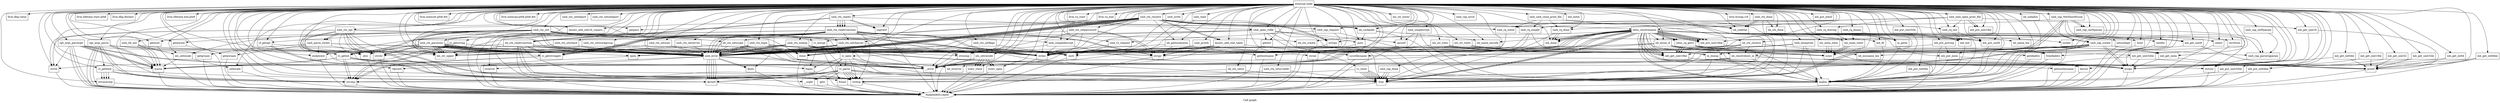 digraph "Call graph" {
	label="Call graph";

	Node0x8051cfdd0 [shape=record,label="{external node}"];
	Node0x8051cfdd0 -> Node0x8051cfe60;
	Node0x8051cfdd0 -> Node0x8051d0160;
	Node0x8051cfdd0 -> Node0x8051cfec0;
	Node0x8051cfdd0 -> Node0x8051cff20;
	Node0x8051cfdd0 -> Node0x8051cff80;
	Node0x8051cfdd0 -> Node0x8051cffe0;
	Node0x8051cfdd0 -> Node0x8051d0040;
	Node0x8051cfdd0 -> Node0x8051d00a0;
	Node0x8051cfdd0 -> Node0x8051d0340;
	Node0x8051cfdd0 -> Node0x8051d03a0;
	Node0x8051cfdd0 -> Node0x8051d01c0;
	Node0x8051cfdd0 -> Node0x8051d0220;
	Node0x8051cfdd0 -> Node0x8051d0280;
	Node0x8051cfdd0 -> Node0x8051d02e0;
	Node0x8051cfdd0 -> Node0x8051d0400;
	Node0x8051cfdd0 -> Node0x8051d0460;
	Node0x8051cfdd0 -> Node0x8051d04c0;
	Node0x8051cfdd0 -> Node0x8051d0520;
	Node0x8051cfdd0 -> Node0x8051d0580;
	Node0x8051cfdd0 -> Node0x8051d05e0;
	Node0x8051cfdd0 -> Node0x8051d0640;
	Node0x8051cfdd0 -> Node0x8051d06a0;
	Node0x8051cfdd0 -> Node0x8051d0700;
	Node0x8051cfdd0 -> Node0x8051d0760;
	Node0x8051cfdd0 -> Node0x8051d07c0;
	Node0x8051cfdd0 -> Node0x8051d0820;
	Node0x8051cfdd0 -> Node0x8051d0880;
	Node0x8051cfdd0 -> Node0x8051d08e0;
	Node0x8051cfdd0 -> Node0x8051d0940;
	Node0x8051cfdd0 -> Node0x8051d0e20;
	Node0x8051cfdd0 -> Node0x8051d0a60;
	Node0x8051cfdd0 -> Node0x8051d0ac0;
	Node0x8051cfdd0 -> Node0x8051d0be0;
	Node0x8051cfdd0 -> Node0x8051d0c40;
	Node0x8051cfdd0 -> Node0x8051d0ca0;
	Node0x8051cfdd0 -> Node0x8051d0d60;
	Node0x8051cfdd0 -> Node0x8051d0e80;
	Node0x8051cfdd0 -> Node0x8051d0fa0;
	Node0x8051cfdd0 -> Node0x8051d0ee0;
	Node0x8051cfdd0 -> Node0x804f6f000;
	Node0x8051cfdd0 -> Node0x804f6f060;
	Node0x8051cfdd0 -> Node0x804f6f180;
	Node0x8051cfdd0 -> Node0x804f6f1e0;
	Node0x8051cfdd0 -> Node0x804f6f240;
	Node0x8051cfdd0 -> Node0x804f6f2a0;
	Node0x8051cfdd0 -> Node0x804f6f300;
	Node0x8051cfdd0 -> Node0x804f6f360;
	Node0x8051cfdd0 -> Node0x804f6f420;
	Node0x8051cfdd0 -> Node0x804f6f480;
	Node0x8051cfdd0 -> Node0x804f6f540;
	Node0x8051cfdd0 -> Node0x804f6f5a0;
	Node0x8051cfdd0 -> Node0x804f6f600;
	Node0x8051cfdd0 -> Node0x804f6f720;
	Node0x8051cfdd0 -> Node0x804f6f840;
	Node0x8051cfdd0 -> Node0x804f6f960;
	Node0x8051cfdd0 -> Node0x804f6f9c0;
	Node0x8051cfdd0 -> Node0x804f6fa20;
	Node0x8051cfdd0 -> Node0x804f6fa80;
	Node0x8051cfdd0 -> Node0x804f6fae0;
	Node0x8051cfdd0 -> Node0x804f6fb40;
	Node0x8051cfdd0 -> Node0x804f6fba0;
	Node0x8051cfdd0 -> Node0x804f6fc00;
	Node0x8051cfdd0 -> Node0x804f6fc60;
	Node0x8051cfdd0 -> Node0x804f6fde0;
	Node0x8051cfdd0 -> Node0x8051d0d00;
	Node0x8051cfdd0 -> Node0x804f6fe40;
	Node0x8051cfdd0 -> Node0x804f6fea0;
	Node0x8051cfdd0 -> Node0x8051d0b20;
	Node0x8051cfdd0 -> Node0x804f70080;
	Node0x8051cfdd0 -> Node0x804f6ff00;
	Node0x8051cfdd0 -> Node0x804f700e0;
	Node0x8051cfdd0 -> Node0x804f6ff60;
	Node0x8051cfdd0 -> Node0x804f6ffc0;
	Node0x8051cfdd0 -> Node0x804f70140;
	Node0x8051cfdd0 -> Node0x804f701a0;
	Node0x8051cfdd0 -> Node0x804f6fcc0;
	Node0x8051cfdd0 -> Node0x804f70200;
	Node0x8051cfdd0 -> Node0x804f70260;
	Node0x8051cfdd0 -> Node0x804f702c0;
	Node0x8051cfdd0 -> Node0x804f70320;
	Node0x8051cfdd0 -> Node0x804f70380;
	Node0x8051cfdd0 -> Node0x804f6f3c0;
	Node0x8051cfdd0 -> Node0x804f703e0;
	Node0x8051cfdd0 -> Node0x8051d0dc0;
	Node0x8051cfdd0 -> Node0x804f70440;
	Node0x8051cfdd0 -> Node0x8051d0f40;
	Node0x8051cfdd0 -> Node0x804f704a0;
	Node0x8051cfdd0 -> Node0x804f70500;
	Node0x8051cfdd0 -> Node0x804f70560;
	Node0x8051cfdd0 -> Node0x804f705c0;
	Node0x8051cfdd0 -> Node0x804f70620;
	Node0x8051cfdd0 -> Node0x804f70680;
	Node0x8051cfdd0 -> Node0x804f706e0;
	Node0x8051cfdd0 -> Node0x8051d0b80;
	Node0x8051cfdd0 -> Node0x804f70740;
	Node0x8051cfdd0 -> Node0x804f707a0;
	Node0x8051cfdd0 -> Node0x804f70860;
	Node0x8051cfdd0 -> Node0x804f708c0;
	Node0x8051cfdd0 -> Node0x804f70920;
	Node0x8051cfdd0 -> Node0x804f70980;
	Node0x8051cfdd0 -> Node0x804f70a40;
	Node0x8051cfdd0 -> Node0x804f70aa0;
	Node0x8051cfdd0 -> Node0x804f70b00;
	Node0x8051cfdd0 -> Node0x804f70b60;
	Node0x8051cfdd0 -> Node0x804f70bc0;
	Node0x8051cfdd0 -> Node0x804f70c20;
	Node0x8051cfdd0 -> Node0x804f70c80;
	Node0x8051cfdd0 -> Node0x804f70ce0;
	Node0x8051cfdd0 -> Node0x804f70d40;
	Node0x8051cfdd0 -> Node0x804f70da0;
	Node0x8051cfdd0 -> Node0x804f70e00;
	Node0x8051cfdd0 -> Node0x804f70e60;
	Node0x8051cfdd0 -> Node0x804f70ec0;
	Node0x8051cfdd0 -> Node0x804f70f20;
	Node0x8051cfdd0 -> Node0x804f70f80;
	Node0x8051cfdd0 -> Node0x804f70fe0;
	Node0x8051cfdd0 -> Node0x804f71040;
	Node0x8051cfdd0 -> Node0x804f710a0;
	Node0x8051cfdd0 -> Node0x804f71100;
	Node0x8051cfdd0 -> Node0x804f71160;
	Node0x8051cfdd0 -> Node0x804f711c0;
	Node0x8051cfdd0 -> Node0x804f71220;
	Node0x8051cfdd0 -> Node0x804f71280;
	Node0x8051cfdd0 -> Node0x804f712e0;
	Node0x8051cfdd0 -> Node0x804f71340;
	Node0x8051cfdd0 -> Node0x804f713a0;
	Node0x8051cfdd0 -> Node0x804f71400;
	Node0x8051cfdd0 -> Node0x804f71460;
	Node0x8051cfdd0 -> Node0x804f714c0;
	Node0x8051cfdd0 -> Node0x804f71520;
	Node0x8051cfdd0 -> Node0x804f71580;
	Node0x8051cfdd0 -> Node0x804f715e0;
	Node0x8051cfdd0 -> Node0x804f71640;
	Node0x8051cfdd0 -> Node0x804f716a0;
	Node0x8051cfdd0 -> Node0x804f71700;
	Node0x8051cfdd0 -> Node0x804f71760;
	Node0x8051cfdd0 -> Node0x804f717c0;
	Node0x8051cfdd0 -> Node0x804f709e0;
	Node0x8051cfdd0 -> Node0x804f71820;
	Node0x8051cfdd0 -> Node0x804f71880;
	Node0x8051cfdd0 -> Node0x804f718e0;
	Node0x8051cfdd0 -> Node0x804f71940;
	Node0x8051cfdd0 -> Node0x804f6f6c0;
	Node0x8051cfdd0 -> Node0x8051d09a0;
	Node0x8051cfdd0 -> Node0x804f6f120;
	Node0x8051cfdd0 -> Node0x804f719a0;
	Node0x8051cfdd0 -> Node0x8051d0a00;
	Node0x8051cfdd0 -> Node0x804f6f660;
	Node0x8051cfdd0 -> Node0x804f6fd80;
	Node0x8051cfdd0 -> Node0x804f70020;
	Node0x8051cfdd0 -> Node0x804f71a00;
	Node0x8051cfdd0 -> Node0x804f6f0c0;
	Node0x8051cfdd0 -> Node0x804f6f8a0;
	Node0x8051cfdd0 -> Node0x804f71a60;
	Node0x8051cfdd0 -> Node0x804f71ac0;
	Node0x8051cfdd0 -> Node0x804f71b20;
	Node0x8051cfdd0 -> Node0x804f6f900;
	Node0x8051cfdd0 -> Node0x804f71b80;
	Node0x8051cfdd0 -> Node0x804f6f780;
	Node0x8051cfdd0 -> Node0x804f71be0;
	Node0x8051cfdd0 -> Node0x804f71c40;
	Node0x8051cfdd0 -> Node0x804f71ca0;
	Node0x8051cfdd0 -> Node0x804f71d00;
	Node0x8051cfdd0 -> Node0x804f71d60;
	Node0x8051cfdd0 -> Node0x804f6f7e0;
	Node0x8051cfdd0 -> Node0x804f71dc0;
	Node0x8051cfdd0 -> Node0x804f71e20;
	Node0x8051cfdd0 -> Node0x804f71e80;
	Node0x8051cfdd0 -> Node0x804f71ee0;
	Node0x8051cfdd0 -> Node0x804f71f40;
	Node0x8051cfdd0 -> Node0x804f71fa0;
	Node0x8051cfe60 [shape=record,label="{rc_open}"];
	Node0x8051cfe60 -> Node0x8051cfec0;
	Node0x8051cfe60 -> Node0x8051cff20;
	Node0x8051cfe60 -> Node0x8051cff80;
	Node0x8051cfe60 -> Node0x8051cffe0;
	Node0x8051cfe60 -> Node0x8051d0040;
	Node0x8051cfe60 -> Node0x8051d00a0;
	Node0x8051cfe60 -> Node0x8051d0100;
	Node0x8051d0160 [shape=record,label="{llvm.dbg.value}"];
	Node0x8051cfec0 [shape=record,label="{strcmp}"];
	Node0x8051cfec0 -> Node0x8051cfe00;
	Node0x8051cff20 [shape=record,label="{fopen}"];
	Node0x8051cff20 -> Node0x8051cfe00;
	Node0x8051cff80 [shape=record,label="{__error}"];
	Node0x8051cff80 -> Node0x8051cfe00;
	Node0x8051cffe0 [shape=record,label="{malloc}"];
	Node0x8051cffe0 -> Node0x8051cfe00;
	Node0x8051d0040 [shape=record,label="{fclose}"];
	Node0x8051d0040 -> Node0x8051cfe00;
	Node0x8051d00a0 [shape=record,label="{strdup}"];
	Node0x8051d00a0 -> Node0x8051cfe00;
	Node0x8051d0100 [shape=record,label="{rc_parse}"];
	Node0x8051d0100 -> Node0x8051d01c0;
	Node0x8051d0100 -> Node0x8051d0220;
	Node0x8051d0100 -> Node0x8051cfec0;
	Node0x8051d0100 -> Node0x8051cffe0;
	Node0x8051d0100 -> Node0x8051d00a0;
	Node0x8051d0100 -> Node0x8051d0280;
	Node0x8051d0100 -> Node0x8051cfec0;
	Node0x8051d0100 -> Node0x8051d02e0;
	Node0x8051d0100 -> Node0x8051cffe0;
	Node0x8051d0100 -> Node0x8051d00a0;
	Node0x8051d0100 -> Node0x8051d00a0;
	Node0x8051d0100 -> Node0x8051d0280;
	Node0x8051d0100 -> Node0x8051d00a0;
	Node0x8051d0100 -> Node0x8051d00a0;
	Node0x8051d0340 [shape=record,label="{llvm.lifetime.start.p0i8}"];
	Node0x8051d03a0 [shape=record,label="{llvm.dbg.declare}"];
	Node0x8051d01c0 [shape=record,label="{__srget}"];
	Node0x8051d01c0 -> Node0x8051cfe00;
	Node0x8051d0220 [shape=record,label="{getc}"];
	Node0x8051d0220 -> Node0x8051cfe00;
	Node0x8051d0280 [shape=record,label="{fprintf}"];
	Node0x8051d0280 -> Node0x8051cfe00;
	Node0x8051d02e0 [shape=record,label="{free}"];
	Node0x8051d02e0 -> Node0x8051cfe00;
	Node0x8051d0400 [shape=record,label="{llvm.lifetime.end.p0i8}"];
	Node0x8051d0460 [shape=record,label="{rc_merge}"];
	Node0x8051d0460 -> Node0x8051cfe60;
	Node0x8051d0460 -> Node0x8051cff20;
	Node0x8051d0460 -> Node0x8051cff80;
	Node0x8051d0460 -> Node0x8051d0100;
	Node0x8051d0460 -> Node0x8051d0040;
	Node0x8051d04c0 [shape=record,label="{rc_close}"];
	Node0x8051d04c0 -> Node0x8051d0040;
	Node0x8051d04c0 -> Node0x8051d02e0;
	Node0x8051d04c0 -> Node0x8051d02e0;
	Node0x8051d04c0 -> Node0x8051d02e0;
	Node0x8051d04c0 -> Node0x8051d02e0;
	Node0x8051d04c0 -> Node0x8051d02e0;
	Node0x8051d04c0 -> Node0x8051d02e0;
	Node0x8051d04c0 -> Node0x8051d02e0;
	Node0x8051d0520 [shape=record,label="{rc_getstringptr}"];
	Node0x8051d0520 -> Node0x8051cfec0;
	Node0x8051d0520 -> Node0x8051cfec0;
	Node0x8051d0580 [shape=record,label="{rc_getstring}"];
	Node0x8051d0580 -> Node0x8051cfec0;
	Node0x8051d0580 -> Node0x8051cfec0;
	Node0x8051d0580 -> Node0x8051d05e0;
	Node0x8051d0580 -> Node0x8051d0640;
	Node0x8051d0580 -> Node0x8051d06a0;
	Node0x8051d05e0 [shape=record,label="{strlen}"];
	Node0x8051d05e0 -> Node0x8051cfe00;
	Node0x8051d0640 [shape=record,label="{warnx}"];
	Node0x8051d0640 -> Node0x8051cfe00;
	Node0x8051d06a0 [shape=record,label="{strcpy}"];
	Node0x8051d06a0 -> Node0x8051cfe00;
	Node0x8051d0700 [shape=record,label="{rc_getint}"];
	Node0x8051d0700 -> Node0x8051cfec0;
	Node0x8051d0700 -> Node0x8051cfec0;
	Node0x8051d0700 -> Node0x8051cff80;
	Node0x8051d0700 -> Node0x8051d0760;
	Node0x8051d0700 -> Node0x8051cff80;
	Node0x8051d0700 -> Node0x8051d0640;
	Node0x8051d0700 -> Node0x8051cff80;
	Node0x8051d0760 [shape=record,label="{strtol}"];
	Node0x8051d0760 -> Node0x8051cfe00;
	Node0x8051d07c0 [shape=record,label="{rc_getbool}"];
	Node0x8051d07c0 -> Node0x8051cfec0;
	Node0x8051d07c0 -> Node0x8051cfec0;
	Node0x8051d07c0 -> Node0x8051d0820;
	Node0x8051d07c0 -> Node0x8051d0820;
	Node0x8051d07c0 -> Node0x8051d0820;
	Node0x8051d07c0 -> Node0x8051d0820;
	Node0x8051d07c0 -> Node0x8051d0280;
	Node0x8051d0820 [shape=record,label="{strcasecmp}"];
	Node0x8051d0820 -> Node0x8051cfe00;
	Node0x8051d0880 [shape=record,label="{opt_args_parse}"];
	Node0x8051d0880 -> Node0x8051cfec0;
	Node0x8051d0880 -> Node0x8051cfec0;
	Node0x8051d0880 -> Node0x8051d05e0;
	Node0x8051d0880 -> Node0x8051d0640;
	Node0x8051d0880 -> Node0x8051cfe00;
	Node0x8051d0880 -> Node0x8051d07c0;
	Node0x8051d0880 -> Node0x8051cfe00;
	Node0x8051d0880 -> Node0x8051d0700;
	Node0x8051d0880 -> Node0x8051d0640;
	Node0x8051d0880 -> Node0x8051cfe00;
	Node0x804f6f240 [shape=record,label="{smb_ctx_setserver}"];
	Node0x804f6f240 -> Node0x8051d05e0;
	Node0x804f6f240 -> Node0x8051d0b20;
	Node0x804f6f240 -> Node0x8051d0b80;
	Node0x8051d08e0 [shape=record,label="{opt_args_parseopt}"];
	Node0x8051d08e0 -> Node0x8051d05e0;
	Node0x8051d08e0 -> Node0x8051d0640;
	Node0x8051d08e0 -> Node0x8051cfe00;
	Node0x8051d08e0 -> Node0x8051cfe00;
	Node0x8051d08e0 -> Node0x8051cff80;
	Node0x8051d08e0 -> Node0x8051d0760;
	Node0x8051d08e0 -> Node0x8051cff80;
	Node0x8051d08e0 -> Node0x8051d0640;
	Node0x8051d08e0 -> Node0x8051d0640;
	Node0x8051d08e0 -> Node0x8051cfe00;
	Node0x8051d0940 [shape=record,label="{smb_ctx_init}"];
	Node0x8051d0940 -> Node0x8051d09a0;
	Node0x8051d0940 -> Node0x8051d0a00;
	Node0x8051d0940 -> Node0x8051d0a60;
	Node0x8051d0940 -> Node0x8051d0ac0;
	Node0x8051d0940 -> Node0x8051d05e0;
	Node0x8051d0940 -> Node0x8051d0b20;
	Node0x8051d0940 -> Node0x8051d0b80;
	Node0x8051d0940 -> Node0x8051d0be0;
	Node0x8051d0940 -> Node0x8051d0b80;
	Node0x8051d0940 -> Node0x8051d0c40;
	Node0x8051d0940 -> Node0x8051d0ca0;
	Node0x8051d0940 -> Node0x8051d0d00;
	Node0x8051d0940 -> Node0x8051d0d60;
	Node0x8051d0940 -> Node0x8051d0dc0;
	Node0x8051d0940 -> Node0x8051d05e0;
	Node0x8051d0940 -> Node0x8051d0b20;
	Node0x8051d0940 -> Node0x8051d0b80;
	Node0x8051d0e20 [shape=record,label="{llvm.memset.p0i8.i64}"];
	Node0x8051d0a60 [shape=record,label="{geteuid}"];
	Node0x8051d0a60 -> Node0x8051cfe00;
	Node0x8051d0ac0 [shape=record,label="{getpwuid}"];
	Node0x8051d0ac0 -> Node0x8051cfe00;
	Node0x8051d0be0 [shape=record,label="{endpwent}"];
	Node0x8051d0be0 -> Node0x8051cfe00;
	Node0x8051d0c40 [shape=record,label="{strncmp}"];
	Node0x8051d0c40 -> Node0x8051cfe00;
	Node0x8051d0ca0 [shape=record,label="{smb_ctx_parseunc}"];
	Node0x8051d0ca0 -> Node0x8051d0b20;
	Node0x8051d0ca0 -> Node0x8051d0b20;
	Node0x8051d0ca0 -> Node0x8051d05e0;
	Node0x8051d0ca0 -> Node0x8051d0b20;
	Node0x8051d0ca0 -> Node0x8051d0b80;
	Node0x8051d0ca0 -> Node0x8051d0b20;
	Node0x8051d0ca0 -> Node0x8051d0e80;
	Node0x8051d0ca0 -> Node0x8051d0e80;
	Node0x8051d0ca0 -> Node0x8051d0ee0;
	Node0x8051d0ca0 -> Node0x8051d0b20;
	Node0x8051d0ca0 -> Node0x8051d0ee0;
	Node0x8051d0ca0 -> Node0x8051d0b20;
	Node0x8051d0ca0 -> Node0x8051d05e0;
	Node0x8051d0ca0 -> Node0x8051d0b20;
	Node0x8051d0ca0 -> Node0x8051d0b80;
	Node0x8051d0ca0 -> Node0x8051d0b20;
	Node0x8051d0ca0 -> Node0x8051d0b20;
	Node0x8051d0ca0 -> Node0x8051d05e0;
	Node0x8051d0ca0 -> Node0x8051d0b20;
	Node0x8051d0ca0 -> Node0x8051d0b80;
	Node0x8051d0d60 [shape=record,label="{smb_ctx_setcharset}"];
	Node0x8051d0d60 -> Node0x8051d0e80;
	Node0x8051d0d60 -> Node0x8051d0b20;
	Node0x8051d0d60 -> Node0x8051d05e0;
	Node0x8051d0d60 -> Node0x8051d0b20;
	Node0x8051d0d60 -> Node0x8051d06a0;
	Node0x8051d0d60 -> Node0x8051d0f40;
	Node0x8051d0d60 -> Node0x8051d0b20;
	Node0x8051d0e80 [shape=record,label="{strchr}"];
	Node0x8051d0e80 -> Node0x8051cfe00;
	Node0x8051d0fa0 [shape=record,label="{llvm.memcpy.p0i8.p0i8.i64}"];
	Node0x8051d0ee0 [shape=record,label="{atoi}"];
	Node0x8051d0ee0 -> Node0x8051cfe00;
	Node0x804f6f000 [shape=record,label="{smb_ctx_setuser}"];
	Node0x804f6f000 -> Node0x8051d05e0;
	Node0x804f6f000 -> Node0x8051d0b20;
	Node0x804f6f000 -> Node0x8051d0b80;
	Node0x804f6f060 [shape=record,label="{smb_ctx_done}"];
	Node0x804f6f060 -> Node0x804f6f0c0;
	Node0x804f6f060 -> Node0x804f6f0c0;
	Node0x804f6f060 -> Node0x8051d02e0;
	Node0x804f6f060 -> Node0x804f6f120;
	Node0x804f6f180 [shape=record,label="{smb_ctx_setnbport}"];
	Node0x804f6f1e0 [shape=record,label="{smb_ctx_setsmbport}"];
	Node0x804f6f2a0 [shape=record,label="{smb_ctx_setshare}"];
	Node0x804f6f2a0 -> Node0x8051d05e0;
	Node0x804f6f2a0 -> Node0x8051d0b20;
	Node0x804f6f2a0 -> Node0x8051d0b80;
	Node0x804f6f300 [shape=record,label="{smb_ctx_setworkgroup}"];
	Node0x804f6f300 -> Node0x8051d05e0;
	Node0x804f6f300 -> Node0x8051d0b20;
	Node0x804f6f300 -> Node0x8051d0b80;
	Node0x804f6f360 [shape=record,label="{smb_ctx_setpassword}"];
	Node0x804f6f360 -> Node0x8051d05e0;
	Node0x804f6f360 -> Node0x8051d0b20;
	Node0x804f6f360 -> Node0x8051d0c40;
	Node0x804f6f360 -> Node0x804f6f3c0;
	Node0x804f6f360 -> Node0x8051d06a0;
	Node0x804f6f360 -> Node0x8051d06a0;
	Node0x804f6f420 [shape=record,label="{smb_ctx_setsrvaddr}"];
	Node0x804f6f420 -> Node0x8051d02e0;
	Node0x804f6f420 -> Node0x8051d00a0;
	Node0x804f6f480 [shape=record,label="{smb_ctx_opt}"];
	Node0x804f6f480 -> Node0x8051d02e0;
	Node0x804f6f480 -> Node0x8051d00a0;
	Node0x804f6f480 -> Node0x8051d0760;
	Node0x804f6f480 -> Node0x8051d0760;
	Node0x804f6f480 -> Node0x8051d00a0;
	Node0x804f6f480 -> Node0x8051d0e80;
	Node0x804f6f480 -> Node0x804f6f4e0;
	Node0x804f6f480 -> Node0x804f6f4e0;
	Node0x804f6f480 -> Node0x8051d02e0;
	Node0x804f6f480 -> Node0x8051d0ee0;
	Node0x804f6f480 -> Node0x8051d0ee0;
	Node0x804f6f480 -> Node0x8051d05e0;
	Node0x804f6f480 -> Node0x8051d0b20;
	Node0x804f6f480 -> Node0x8051d0b80;
	Node0x804f6f4e0 [shape=record,label="{smb_parse_owner}"];
	Node0x804f6f4e0 -> Node0x8051d0e80;
	Node0x804f6f4e0 -> Node0x804f6f540;
	Node0x804f6f4e0 -> Node0x8051d0b20;
	Node0x804f6f4e0 -> Node0x804f6f5a0;
	Node0x804f6f4e0 -> Node0x8051d0b20;
	Node0x804f6f4e0 -> Node0x8051d0be0;
	Node0x804f6f540 [shape=record,label="{getgrnam}"];
	Node0x804f6f540 -> Node0x8051cfe00;
	Node0x804f6f5a0 [shape=record,label="{getpwnam}"];
	Node0x804f6f5a0 -> Node0x8051cfe00;
	Node0x804f6f600 [shape=record,label="{smb_ctx_resolve}"];
	Node0x804f6f600 -> Node0x8051d0b20;
	Node0x804f6f600 -> Node0x8051d0b20;
	Node0x804f6f600 -> Node0x804f6f660;
	Node0x804f6f600 -> Node0x804f6f6c0;
	Node0x804f6f600 -> Node0x8051d0b20;
	Node0x804f6f600 -> Node0x804f6f6c0;
	Node0x804f6f600 -> Node0x8051d0b20;
	Node0x804f6f600 -> Node0x804f6f720;
	Node0x804f6f600 -> Node0x804f6f780;
	Node0x804f6f600 -> Node0x804f6f7e0;
	Node0x804f6f600 -> Node0x8051d0b20;
	Node0x804f6f600 -> Node0x8051d05e0;
	Node0x804f6f600 -> Node0x804f6f840;
	Node0x804f6f600 -> Node0x804f6f8a0;
	Node0x804f6f600 -> Node0x804f6f0c0;
	Node0x804f6f600 -> Node0x8051d0b20;
	Node0x804f6f600 -> Node0x804f6f900;
	Node0x804f6f600 -> Node0x8051d0b20;
	Node0x804f6f600 -> Node0x8051d0b80;
	Node0x804f6f600 -> Node0x804f6f840;
	Node0x804f6f600 -> Node0x804f6f8a0;
	Node0x804f6f600 -> Node0x804f6f0c0;
	Node0x804f6f600 -> Node0x8051d0b20;
	Node0x804f6f600 -> Node0x804f6f960;
	Node0x804f6f600 -> Node0x804f6f360;
	Node0x804f6f720 [shape=record,label="{kiconv_add_xlat16_cspairs}"];
	Node0x804f6f720 -> Node0x8051cfe00;
	Node0x804f6f840 [shape=record,label="{strlcpy}"];
	Node0x804f6f840 -> Node0x8051cfe00;
	Node0x804f6f960 [shape=record,label="{getpass}"];
	Node0x804f6f960 -> Node0x8051cfe00;
	Node0x804f6f9c0 [shape=record,label="{smb_ctx_lookup}"];
	Node0x804f6f9c0 -> Node0x8051d0b20;
	Node0x804f6f9c0 -> Node0x804f6fa20;
	Node0x804f6f9c0 -> Node0x804f6fa80;
	Node0x804f6f9c0 -> Node0x8051d0b20;
	Node0x804f6f9c0 -> Node0x804f6fae0;
	Node0x804f6f9c0 -> Node0x804f6fae0;
	Node0x804f6f9c0 -> Node0x804f6fb40;
	Node0x804f6f9c0 -> Node0x8051cff80;
	Node0x804f6f9c0 -> Node0x8051d0b20;
	Node0x804f6fa20 [shape=record,label="{close}"];
	Node0x804f6fa20 -> Node0x8051cfe00;
	Node0x804f6fa80 [shape=record,label="{open}"];
	Node0x804f6fa80 -> Node0x8051cfe00;
	Node0x804f6fae0 [shape=record,label="{bcopy}"];
	Node0x804f6fae0 -> Node0x8051cfe00;
	Node0x804f6fb40 [shape=record,label="{ioctl}"];
	Node0x804f6fb40 -> Node0x8051cfe00;
	Node0x804f6fba0 [shape=record,label="{smb_ctx_login}"];
	Node0x804f6fba0 -> Node0x8051d0b20;
	Node0x804f6fba0 -> Node0x804f6fa20;
	Node0x804f6fba0 -> Node0x804f6fa80;
	Node0x804f6fba0 -> Node0x8051d0b20;
	Node0x804f6fba0 -> Node0x804f6fb40;
	Node0x804f6fba0 -> Node0x8051cff80;
	Node0x804f6fba0 -> Node0x8051d0b20;
	Node0x804f6fba0 -> Node0x804f6fb40;
	Node0x804f6fba0 -> Node0x8051cff80;
	Node0x804f6fba0 -> Node0x8051d0b20;
	Node0x804f6fc00 [shape=record,label="{smb_ctx_setflags}"];
	Node0x804f6fc00 -> Node0x804f6fb40;
	Node0x804f6fc00 -> Node0x8051cff80;
	Node0x804f6fc60 [shape=record,label="{smb_ctx_readrc}"];
	Node0x804f6fc60 -> Node0x804f6fcc0;
	Node0x804f6fc60 -> Node0x804f6fd20;
	Node0x804f6fc60 -> Node0x804f6fd80;
	Node0x804f6fc60 -> Node0x804f6fd20;
	Node0x804f6fc60 -> Node0x804f6fd80;
	Node0x804f6fc60 -> Node0x804f6fde0;
	Node0x804f6fc60 -> Node0x804f6fd20;
	Node0x804f6fc60 -> Node0x804f6fde0;
	Node0x804f6fc60 -> Node0x804f6fd20;
	Node0x804f6fd20 [shape=record,label="{smb_ctx_readrcsection}"];
	Node0x804f6fd20 -> Node0x8051d0520;
	Node0x804f6fd20 -> Node0x8051d0d60;
	Node0x804f6fd20 -> Node0x8051d0b20;
	Node0x804f6fd20 -> Node0x8051d0700;
	Node0x804f6fd20 -> Node0x8051d0700;
	Node0x804f6fd20 -> Node0x8051d0520;
	Node0x804f6fd20 -> Node0x8051d02e0;
	Node0x804f6fd20 -> Node0x8051d00a0;
	Node0x804f6fd20 -> Node0x8051d0b20;
	Node0x804f6fd20 -> Node0x8051d0520;
	Node0x804f6fd20 -> Node0x8051d05e0;
	Node0x804f6fd20 -> Node0x8051d0b20;
	Node0x804f6fd20 -> Node0x8051d0c40;
	Node0x804f6fd20 -> Node0x804f6f3c0;
	Node0x804f6fd20 -> Node0x8051d06a0;
	Node0x804f6fd20 -> Node0x8051d06a0;
	Node0x804f6fd20 -> Node0x8051d0520;
	Node0x804f6fd20 -> Node0x8051d05e0;
	Node0x804f6fd20 -> Node0x8051d0b20;
	Node0x804f6fd20 -> Node0x8051d0b80;
	Node0x804f6fde0 [shape=record,label="{snprintf}"];
	Node0x804f6fde0 -> Node0x8051cfe00;
	Node0x8051d0d00 [shape=record,label="{cf_getopt}"];
	Node0x8051d0d00 -> Node0x8051d0e80;
	Node0x8051d0d00 -> Node0x8051d0280;
	Node0x8051d0d00 -> Node0x8051d0280;
	Node0x804f6fe40 [shape=record,label="{smb_lib_init}"];
	Node0x804f6fe40 -> Node0x804f6fea0;
	Node0x804f6fe40 -> Node0x8051d0640;
	Node0x804f6fe40 -> Node0x8051d0640;
	Node0x804f6fe40 -> Node0x8051d0dc0;
	Node0x804f6fe40 -> Node0x8051d0640;
	Node0x804f6fea0 [shape=record,label="{sysctlbyname}"];
	Node0x804f6fea0 -> Node0x8051cfe00;
	Node0x8051d0b20 [shape=record,label="{smb_error}"];
	Node0x8051d0b20 -> Node0x8051d0280;
	Node0x8051d0b20 -> Node0x804f6ff00;
	Node0x8051d0b20 -> Node0x8051cff80;
	Node0x8051d0b20 -> Node0x804f6ff60;
	Node0x8051d0b20 -> Node0x8051d0280;
	Node0x8051d0b20 -> Node0x804f6ffc0;
	Node0x8051d0b20 -> Node0x8051d0280;
	Node0x8051d0b20 -> Node0x804f70020;
	Node0x8051d0b20 -> Node0x8051d0280;
	Node0x8051d0b20 -> Node0x8051d0280;
	Node0x8051d0b20 -> Node0x804f6ffc0;
	Node0x804f70080 [shape=record,label="{llvm.va_start}"];
	Node0x804f6ff00 [shape=record,label="{vfprintf}"];
	Node0x804f6ff00 -> Node0x8051cfe00;
	Node0x804f700e0 [shape=record,label="{llvm.va_end}"];
	Node0x804f6ff60 [shape=record,label="{strerror}"];
	Node0x804f6ff60 -> Node0x8051cfe00;
	Node0x804f6ffc0 [shape=record,label="{fputc}"];
	Node0x804f6ffc0 -> Node0x8051cfe00;
	Node0x804f70140 [shape=record,label="{smb_printb}"];
	Node0x804f70140 -> Node0x804f701a0;
	Node0x804f70140 -> Node0x8051d05e0;
	Node0x804f70140 -> Node0x8051d05e0;
	Node0x804f701a0 [shape=record,label="{strcat}"];
	Node0x804f701a0 -> Node0x8051cfe00;
	Node0x804f6fcc0 [shape=record,label="{smb_open_rcfile}"];
	Node0x804f6fcc0 -> Node0x804f70200;
	Node0x804f6fcc0 -> Node0x8051d05e0;
	Node0x804f6fcc0 -> Node0x8051cffe0;
	Node0x804f6fcc0 -> Node0x804f70260;
	Node0x804f6fcc0 -> Node0x8051cfe60;
	Node0x804f6fcc0 -> Node0x8051d02e0;
	Node0x804f6fcc0 -> Node0x8051d0460;
	Node0x804f6fcc0 -> Node0x804f702c0;
	Node0x804f70200 [shape=record,label="{getenv}"];
	Node0x804f70200 -> Node0x8051cfe00;
	Node0x804f70260 [shape=record,label="{sprintf}"];
	Node0x804f70260 -> Node0x8051cfe00;
	Node0x804f702c0 [shape=record,label="{puts}"];
	Node0x804f702c0 -> Node0x8051cfe00;
	Node0x804f70320 [shape=record,label="{smb_dumptree}"];
	Node0x804f70320 -> Node0x804f6fea0;
	Node0x804f70320 -> Node0x8051cffe0;
	Node0x804f70320 -> Node0x804f6fea0;
	Node0x804f70320 -> Node0x8051d02e0;
	Node0x804f70380 [shape=record,label="{smb_simplecrypt}"];
	Node0x804f70380 -> Node0x8051d05e0;
	Node0x804f70380 -> Node0x8051cffe0;
	Node0x804f70380 -> Node0x804f70260;
	Node0x804f6f3c0 [shape=record,label="{smb_simpledecrypt}"];
	Node0x804f6f3c0 -> Node0x8051d0c40;
	Node0x804f6f3c0 -> Node0x8051d05e0;
	Node0x804f6f3c0 -> Node0x804f703e0;
	Node0x804f703e0 [shape=record,label="{strtoul}"];
	Node0x804f703e0 -> Node0x8051cfe00;
	Node0x8051d0dc0 [shape=record,label="{nls_setlocale}"];
	Node0x8051d0dc0 -> Node0x804f70440;
	Node0x8051d0dc0 -> Node0x8051d0640;
	Node0x804f70440 [shape=record,label="{setlocale}"];
	Node0x804f70440 -> Node0x8051cfe00;
	Node0x8051d0f40 [shape=record,label="{nls_setrecode}"];
	Node0x8051d0f40 -> Node0x804f704a0;
	Node0x8051d0f40 -> Node0x804f704a0;
	Node0x8051d0f40 -> Node0x804f70500;
	Node0x8051d0f40 -> Node0x8051cff80;
	Node0x8051d0f40 -> Node0x804f70500;
	Node0x8051d0f40 -> Node0x804f704a0;
	Node0x8051d0f40 -> Node0x8051cff80;
	Node0x804f704a0 [shape=record,label="{iconv_close}"];
	Node0x804f704a0 -> Node0x8051cfe00;
	Node0x804f70500 [shape=record,label="{iconv_open}"];
	Node0x804f70500 -> Node0x8051cfe00;
	Node0x804f70560 [shape=record,label="{nls_str_toloc}"];
	Node0x804f70560 -> Node0x8051d06a0;
	Node0x804f70560 -> Node0x8051d05e0;
	Node0x804f70560 -> Node0x804f705c0;
	Node0x804f70560 -> Node0x804f705c0;
	Node0x804f70560 -> Node0x804f705c0;
	Node0x804f705c0 [shape=record,label="{iconv}"];
	Node0x804f705c0 -> Node0x8051cfe00;
	Node0x804f70620 [shape=record,label="{nls_str_toext}"];
	Node0x804f70620 -> Node0x8051d06a0;
	Node0x804f70620 -> Node0x8051d05e0;
	Node0x804f70620 -> Node0x804f705c0;
	Node0x804f70620 -> Node0x804f705c0;
	Node0x804f70620 -> Node0x804f705c0;
	Node0x804f70680 [shape=record,label="{nls_mem_toloc}"];
	Node0x804f70680 -> Node0x804f705c0;
	Node0x804f70680 -> Node0x804f705c0;
	Node0x804f70680 -> Node0x804f705c0;
	Node0x804f706e0 [shape=record,label="{nls_mem_toext}"];
	Node0x804f706e0 -> Node0x804f705c0;
	Node0x804f706e0 -> Node0x804f705c0;
	Node0x804f706e0 -> Node0x804f705c0;
	Node0x8051d0b80 [shape=record,label="{nls_str_upper}"];
	Node0x804f70740 [shape=record,label="{nls_str_lower}"];
	Node0x804f707a0 [shape=record,label="{smb_rap_create}"];
	Node0x804f707a0 -> Node0x8051cffe0;
	Node0x804f707a0 -> Node0x8051d00a0;
	Node0x804f707a0 -> Node0x8051d00a0;
	Node0x804f707a0 -> Node0x8051d05e0;
	Node0x804f707a0 -> Node0x8051d05e0;
	Node0x804f707a0 -> Node0x804f70800;
	Node0x804f707a0 -> Node0x8051cffe0;
	Node0x804f707a0 -> Node0x8051d05e0;
	Node0x804f707a0 -> Node0x804f6fae0;
	Node0x804f707a0 -> Node0x8051d05e0;
	Node0x804f707a0 -> Node0x804f6fae0;
	Node0x804f70800 [shape=record,label="{smb_rap_parserqparam}"];
	Node0x804f70800 -> Node0x804f703e0;
	Node0x804f70860 [shape=record,label="{smb_rap_done}"];
	Node0x804f70860 -> Node0x8051d02e0;
	Node0x804f70860 -> Node0x8051d02e0;
	Node0x804f70860 -> Node0x8051d02e0;
	Node0x804f708c0 [shape=record,label="{smb_rap_setNparam}"];
	Node0x804f708c0 -> Node0x804f70800;
	Node0x804f70920 [shape=record,label="{smb_rap_setPparam}"];
	Node0x804f70920 -> Node0x804f70800;
	Node0x804f70980 [shape=record,label="{smb_rap_request}"];
	Node0x804f70980 -> Node0x804f709e0;
	Node0x804f70980 -> Node0x804f703e0;
	Node0x804f70980 -> Node0x8051d0b20;
	Node0x804f70a40 [shape=record,label="{smb_rap_error}"];
	Node0x804f70aa0 [shape=record,label="{smb_rap_NetShareEnum}"];
	Node0x804f70aa0 -> Node0x804f707a0;
	Node0x804f70aa0 -> Node0x804f708c0;
	Node0x804f70aa0 -> Node0x804f70800;
	Node0x804f70aa0 -> Node0x804f708c0;
	Node0x804f70aa0 -> Node0x804f70980;
	Node0x804f70aa0 -> Node0x804f703e0;
	Node0x804f70aa0 -> Node0x8051d02e0;
	Node0x804f70aa0 -> Node0x8051d02e0;
	Node0x804f70aa0 -> Node0x8051d02e0;
	Node0x804f70b00 [shape=record,label="{m_lineup}"];
	Node0x804f70b00 -> Node0x8051cffe0;
	Node0x804f70b00 -> Node0x804f6fae0;
	Node0x804f70b00 -> Node0x8051d02e0;
	Node0x804f70b60 [shape=record,label="{mb_init}"];
	Node0x804f70b60 -> Node0x8051cffe0;
	Node0x804f70bc0 [shape=record,label="{mb_initm}"];
	Node0x804f70c20 [shape=record,label="{mb_done}"];
	Node0x804f70c20 -> Node0x8051d02e0;
	Node0x804f70c80 [shape=record,label="{m_getm}"];
	Node0x804f70c80 -> Node0x8051cffe0;
	Node0x804f70ce0 [shape=record,label="{mb_fit}"];
	Node0x804f70ce0 -> Node0x8051cffe0;
	Node0x804f70d40 [shape=record,label="{mb_put_uint8}"];
	Node0x804f70d40 -> Node0x8051cffe0;
	Node0x804f70da0 [shape=record,label="{mb_put_uint16be}"];
	Node0x804f70da0 -> Node0x8051cffe0;
	Node0x804f70e00 [shape=record,label="{llvm.bswap.i16}"];
	Node0x804f70e60 [shape=record,label="{mb_put_uint16le}"];
	Node0x804f70e60 -> Node0x8051cffe0;
	Node0x804f70ec0 [shape=record,label="{mb_put_uint32be}"];
	Node0x804f70ec0 -> Node0x8051cffe0;
	Node0x804f70ec0 -> Node0x8051cfe00;
	Node0x804f70f20 [shape=record,label="{mb_put_uint32le}"];
	Node0x804f70f20 -> Node0x8051cffe0;
	Node0x804f70f80 [shape=record,label="{mb_put_int64be}"];
	Node0x804f70f80 -> Node0x8051cffe0;
	Node0x804f70f80 -> Node0x8051cfe00;
	Node0x804f70fe0 [shape=record,label="{mb_put_int64le}"];
	Node0x804f70fe0 -> Node0x8051cffe0;
	Node0x804f71040 [shape=record,label="{mb_put_mem}"];
	Node0x804f71040 -> Node0x8051cffe0;
	Node0x804f71040 -> Node0x804f6fae0;
	Node0x804f710a0 [shape=record,label="{mb_put_mbuf}"];
	Node0x804f71100 [shape=record,label="{mb_put_pstring}"];
	Node0x804f71100 -> Node0x8051d05e0;
	Node0x804f71100 -> Node0x8051cffe0;
	Node0x804f71100 -> Node0x804f71040;
	Node0x804f71160 [shape=record,label="{mb_get_uint8}"];
	Node0x804f71160 -> Node0x804f711c0;
	Node0x804f71160 -> Node0x804f6fae0;
	Node0x804f711c0 [shape=record,label="{printf}"];
	Node0x804f711c0 -> Node0x8051cfe00;
	Node0x804f71220 [shape=record,label="{mb_get_mem}"];
	Node0x804f71220 -> Node0x804f711c0;
	Node0x804f71220 -> Node0x804f6fae0;
	Node0x804f71280 [shape=record,label="{mb_get_uint16}"];
	Node0x804f71280 -> Node0x804f711c0;
	Node0x804f71280 -> Node0x804f6fae0;
	Node0x804f712e0 [shape=record,label="{mb_get_uint16le}"];
	Node0x804f712e0 -> Node0x804f711c0;
	Node0x804f712e0 -> Node0x804f6fae0;
	Node0x804f71340 [shape=record,label="{mb_get_uint16be}"];
	Node0x804f71340 -> Node0x804f711c0;
	Node0x804f71340 -> Node0x804f6fae0;
	Node0x804f713a0 [shape=record,label="{mb_get_uint32}"];
	Node0x804f713a0 -> Node0x804f711c0;
	Node0x804f713a0 -> Node0x804f6fae0;
	Node0x804f71400 [shape=record,label="{mb_get_uint32be}"];
	Node0x804f71400 -> Node0x804f711c0;
	Node0x804f71400 -> Node0x804f6fae0;
	Node0x804f71400 -> Node0x8051cfe00;
	Node0x804f71460 [shape=record,label="{mb_get_uint32le}"];
	Node0x804f71460 -> Node0x804f711c0;
	Node0x804f71460 -> Node0x804f6fae0;
	Node0x804f714c0 [shape=record,label="{mb_get_int64}"];
	Node0x804f714c0 -> Node0x804f711c0;
	Node0x804f714c0 -> Node0x804f6fae0;
	Node0x804f71520 [shape=record,label="{mb_get_int64be}"];
	Node0x804f71520 -> Node0x804f711c0;
	Node0x804f71520 -> Node0x804f6fae0;
	Node0x804f71520 -> Node0x8051cfe00;
	Node0x804f71580 [shape=record,label="{mb_get_int64le}"];
	Node0x804f71580 -> Node0x804f711c0;
	Node0x804f71580 -> Node0x804f6fae0;
	Node0x804f715e0 [shape=record,label="{smb_rq_init}"];
	Node0x804f715e0 -> Node0x8051cffe0;
	Node0x804f715e0 -> Node0x804f70b60;
	Node0x804f715e0 -> Node0x804f70b60;
	Node0x804f71640 [shape=record,label="{smb_rq_done}"];
	Node0x804f71640 -> Node0x804f70c20;
	Node0x804f71640 -> Node0x804f70c20;
	Node0x804f71640 -> Node0x8051d02e0;
	Node0x804f716a0 [shape=record,label="{smb_rq_wend}"];
	Node0x804f716a0 -> Node0x8051d0b20;
	Node0x804f71700 [shape=record,label="{smb_rq_dmem}"];
	Node0x804f71700 -> Node0x804f70c80;
	Node0x804f71700 -> Node0x804f706e0;
	Node0x804f71760 [shape=record,label="{smb_rq_dstring}"];
	Node0x804f71760 -> Node0x8051d05e0;
	Node0x804f71760 -> Node0x804f70c80;
	Node0x804f71760 -> Node0x804f706e0;
	Node0x804f717c0 [shape=record,label="{smb_rq_simple}"];
	Node0x804f717c0 -> Node0x804f70b00;
	Node0x804f717c0 -> Node0x804f6fb40;
	Node0x804f717c0 -> Node0x8051cff80;
	Node0x804f709e0 [shape=record,label="{smb_t2_request}"];
	Node0x804f709e0 -> Node0x804f6fb40;
	Node0x804f709e0 -> Node0x8051cff80;
	Node0x804f71820 [shape=record,label="{smb_read}"];
	Node0x804f71820 -> Node0x804f6fb40;
	Node0x804f71880 [shape=record,label="{smb_write}"];
	Node0x804f71880 -> Node0x804f6fb40;
	Node0x804f718e0 [shape=record,label="{smb_smb_open_print_file}"];
	Node0x804f718e0 -> Node0x804f715e0;
	Node0x804f718e0 -> Node0x804f70e60;
	Node0x804f718e0 -> Node0x804f70e60;
	Node0x804f718e0 -> Node0x804f716a0;
	Node0x804f718e0 -> Node0x804f70d40;
	Node0x804f718e0 -> Node0x804f71760;
	Node0x804f718e0 -> Node0x804f717c0;
	Node0x804f718e0 -> Node0x804f71280;
	Node0x804f718e0 -> Node0x804f71640;
	Node0x804f71940 [shape=record,label="{smb_smb_close_print_file}"];
	Node0x804f71940 -> Node0x804f715e0;
	Node0x804f71940 -> Node0x804f71040;
	Node0x804f71940 -> Node0x804f716a0;
	Node0x804f71940 -> Node0x804f717c0;
	Node0x804f71940 -> Node0x804f71640;
	Node0x804f6f6c0 [shape=record,label="{kiconv_add_xlat_table}"];
	Node0x804f6f6c0 -> Node0x8051d05e0;
	Node0x804f6f6c0 -> Node0x8051d05e0;
	Node0x804f6f6c0 -> Node0x8051d06a0;
	Node0x804f6f6c0 -> Node0x8051d06a0;
	Node0x804f6f6c0 -> Node0x804f6fea0;
	Node0x804f6f6c0 -> Node0x8051cff80;
	Node0x8051d09a0 [shape=record,label="{nb_ctx_create}"];
	Node0x8051d09a0 -> Node0x8051cffe0;
	Node0x804f6f120 [shape=record,label="{nb_ctx_done}"];
	Node0x804f6f120 -> Node0x8051d02e0;
	Node0x804f719a0 [shape=record,label="{nb_ctx_setns}"];
	Node0x804f719a0 -> Node0x8051d02e0;
	Node0x804f719a0 -> Node0x8051d00a0;
	Node0x8051d0a00 [shape=record,label="{nb_ctx_setscope}"];
	Node0x8051d0a00 -> Node0x8051d05e0;
	Node0x8051d0a00 -> Node0x8051d0b20;
	Node0x8051d0a00 -> Node0x8051d02e0;
	Node0x8051d0a00 -> Node0x8051cffe0;
	Node0x8051d0a00 -> Node0x8051d0b80;
	Node0x804f6f660 [shape=record,label="{nb_ctx_resolve}"];
	Node0x804f6f660 -> Node0x804f6f780;
	Node0x804f6f660 -> Node0x8051d0b20;
	Node0x804f6f660 -> Node0x8051d0b20;
	Node0x804f6f660 -> Node0x804f6fae0;
	Node0x804f6f660 -> Node0x8051d02e0;
	Node0x804f6fd80 [shape=record,label="{nb_ctx_readrcsection}"];
	Node0x804f6fd80 -> Node0x8051d0700;
	Node0x804f6fd80 -> Node0x8051d0520;
	Node0x804f6fd80 -> Node0x8051d02e0;
	Node0x804f6fd80 -> Node0x8051d00a0;
	Node0x804f6fd80 -> Node0x8051d0b20;
	Node0x804f6fd80 -> Node0x8051d0520;
	Node0x804f6fd80 -> Node0x8051d05e0;
	Node0x804f6fd80 -> Node0x8051d0b20;
	Node0x804f6fd80 -> Node0x8051d02e0;
	Node0x804f6fd80 -> Node0x8051cffe0;
	Node0x804f6fd80 -> Node0x8051d0b80;
	Node0x804f70020 [shape=record,label="{nb_strerror}"];
	Node0x804f71a00 [shape=record,label="{nb_snballoc}"];
	Node0x804f71a00 -> Node0x8051cffe0;
	Node0x804f6f0c0 [shape=record,label="{nb_snbfree}"];
	Node0x804f6f0c0 -> Node0x8051d02e0;
	Node0x804f6f8a0 [shape=record,label="{nb_sockaddr}"];
	Node0x804f6f8a0 -> Node0x8051cffe0;
	Node0x804f6f8a0 -> Node0x804f71a60;
	Node0x804f6f8a0 -> Node0x804f702c0;
	Node0x804f71a60 [shape=record,label="{nb_name_encode}"];
	Node0x804f71ac0 [shape=record,label="{nb_name_len}"];
	Node0x804f71b20 [shape=record,label="{nb_encname_len}"];
	Node0x804f6f900 [shape=record,label="{nb_getlocalname}"];
	Node0x804f6f900 -> Node0x804f71b80;
	Node0x804f6f900 -> Node0x8051cff80;
	Node0x804f6f900 -> Node0x8051d0e80;
	Node0x804f6f900 -> Node0x8051d06a0;
	Node0x804f71b80 [shape=record,label="{gethostname}"];
	Node0x804f71b80 -> Node0x8051cfe00;
	Node0x804f6f780 [shape=record,label="{nb_resolvehost_in}"];
	Node0x804f6f780 -> Node0x804f71be0;
	Node0x804f6f780 -> Node0x8051d0640;
	Node0x804f6f780 -> Node0x804f71c40;
	Node0x804f6f780 -> Node0x8051d0640;
	Node0x804f6f780 -> Node0x8051d0640;
	Node0x804f6f780 -> Node0x8051cffe0;
	Node0x804f71be0 [shape=record,label="{gethostbyname}"];
	Node0x804f71be0 -> Node0x8051cfe00;
	Node0x804f71c40 [shape=record,label="{herror}"];
	Node0x804f71c40 -> Node0x8051cfe00;
	Node0x804f71ca0 [shape=record,label="{nb_enum_if}"];
	Node0x804f71ca0 -> Node0x804f71d00;
	Node0x804f71ca0 -> Node0x8051cff80;
	Node0x804f71ca0 -> Node0x8051d05e0;
	Node0x804f71ca0 -> Node0x8051cffe0;
	Node0x804f71ca0 -> Node0x804f71d60;
	Node0x804f71ca0 -> Node0x8051d06a0;
	Node0x804f71ca0 -> Node0x804f71d60;
	Node0x804f71d00 [shape=record,label="{getifaddrs}"];
	Node0x804f71d00 -> Node0x8051cfe00;
	Node0x804f71d60 [shape=record,label="{freeifaddrs}"];
	Node0x804f71d60 -> Node0x8051cfe00;
	Node0x804f6f7e0 [shape=record,label="{nbns_resolvename}"];
	Node0x804f6f7e0 -> Node0x8051d05e0;
	Node0x804f6f7e0 -> Node0x8051cffe0;
	Node0x804f6f7e0 -> Node0x804f70b60;
	Node0x804f6f7e0 -> Node0x8051d02e0;
	Node0x804f6f7e0 -> Node0x804f6f840;
	Node0x804f6f7e0 -> Node0x804f70b60;
	Node0x804f6f7e0 -> Node0x804f71ca0;
	Node0x804f6f7e0 -> Node0x804f70da0;
	Node0x804f6f7e0 -> Node0x804f70d40;
	Node0x804f6f7e0 -> Node0x804f70d40;
	Node0x804f6f7e0 -> Node0x804f70da0;
	Node0x804f6f7e0 -> Node0x804f70da0;
	Node0x804f6f7e0 -> Node0x804f70da0;
	Node0x804f6f7e0 -> Node0x804f70da0;
	Node0x804f6f7e0 -> Node0x804f71ac0;
	Node0x804f6f7e0 -> Node0x804f70ce0;
	Node0x804f6f7e0 -> Node0x804f71a60;
	Node0x804f6f7e0 -> Node0x804f70da0;
	Node0x804f6f7e0 -> Node0x804f70da0;
	Node0x804f6f7e0 -> Node0x804f70b00;
	Node0x804f6f7e0 -> Node0x804f6fa20;
	Node0x804f6f7e0 -> Node0x804f70c20;
	Node0x804f6f7e0 -> Node0x804f70c20;
	Node0x804f6f7e0 -> Node0x8051d02e0;
	Node0x804f6f7e0 -> Node0x804f71dc0;
	Node0x804f6f7e0 -> Node0x804f71e20;
	Node0x804f6f7e0 -> Node0x804f71e80;
	Node0x804f6f7e0 -> Node0x8051cff80;
	Node0x804f6f7e0 -> Node0x804f71ee0;
	Node0x804f6f7e0 -> Node0x8051cff80;
	Node0x804f6f7e0 -> Node0x804f71f40;
	Node0x804f6f7e0 -> Node0x804f71fa0;
	Node0x804f6f7e0 -> Node0x8051cff80;
	Node0x804f6f7e0 -> Node0x804f6fa20;
	Node0x804f6f7e0 -> Node0x804f71340;
	Node0x804f6f7e0 -> Node0x804f71160;
	Node0x804f6f7e0 -> Node0x804f71160;
	Node0x804f6f7e0 -> Node0x804f71340;
	Node0x804f6f7e0 -> Node0x804f71340;
	Node0x804f6f7e0 -> Node0x804f71340;
	Node0x804f6f7e0 -> Node0x804f71340;
	Node0x804f6f7e0 -> Node0x8051bf000;
	Node0x804f6f7e0 -> Node0x8051bf000;
	Node0x804f6f7e0 -> Node0x804f6fae0;
	Node0x804f6f7e0 -> Node0x8051bf000;
	Node0x804f6f7e0 -> Node0x8051cffe0;
	Node0x804f6f7e0 -> Node0x804f6fae0;
	Node0x804f6f7e0 -> Node0x804f6fa20;
	Node0x804f6f7e0 -> Node0x804f70c20;
	Node0x804f6f7e0 -> Node0x804f70c20;
	Node0x804f6f7e0 -> Node0x8051d02e0;
	Node0x804f71dc0 [shape=record,label="{socket}"];
	Node0x804f71dc0 -> Node0x8051cfe00;
	Node0x804f71e20 [shape=record,label="{setsockopt}"];
	Node0x804f71e20 -> Node0x8051cfe00;
	Node0x804f71e80 [shape=record,label="{bind}"];
	Node0x804f71e80 -> Node0x8051cfe00;
	Node0x804f71ee0 [shape=record,label="{sendto}"];
	Node0x804f71ee0 -> Node0x8051cfe00;
	Node0x804f71f40 [shape=record,label="{select}"];
	Node0x804f71f40 -> Node0x8051cfe00;
	Node0x804f71fa0 [shape=record,label="{recvfrom}"];
	Node0x804f71fa0 -> Node0x8051cfe00;
	Node0x8051bf000 [shape=record,label="{nbns_rq_getrr}"];
	Node0x8051bf000 -> Node0x804f71b20;
	Node0x8051bf000 -> Node0x804f71220;
	Node0x8051bf000 -> Node0x804f71340;
	Node0x8051bf000 -> Node0x804f71340;
	Node0x8051bf000 -> Node0x804f71400;
	Node0x8051bf000 -> Node0x804f71340;
	Node0x8051bf000 -> Node0x804f71220;
}
